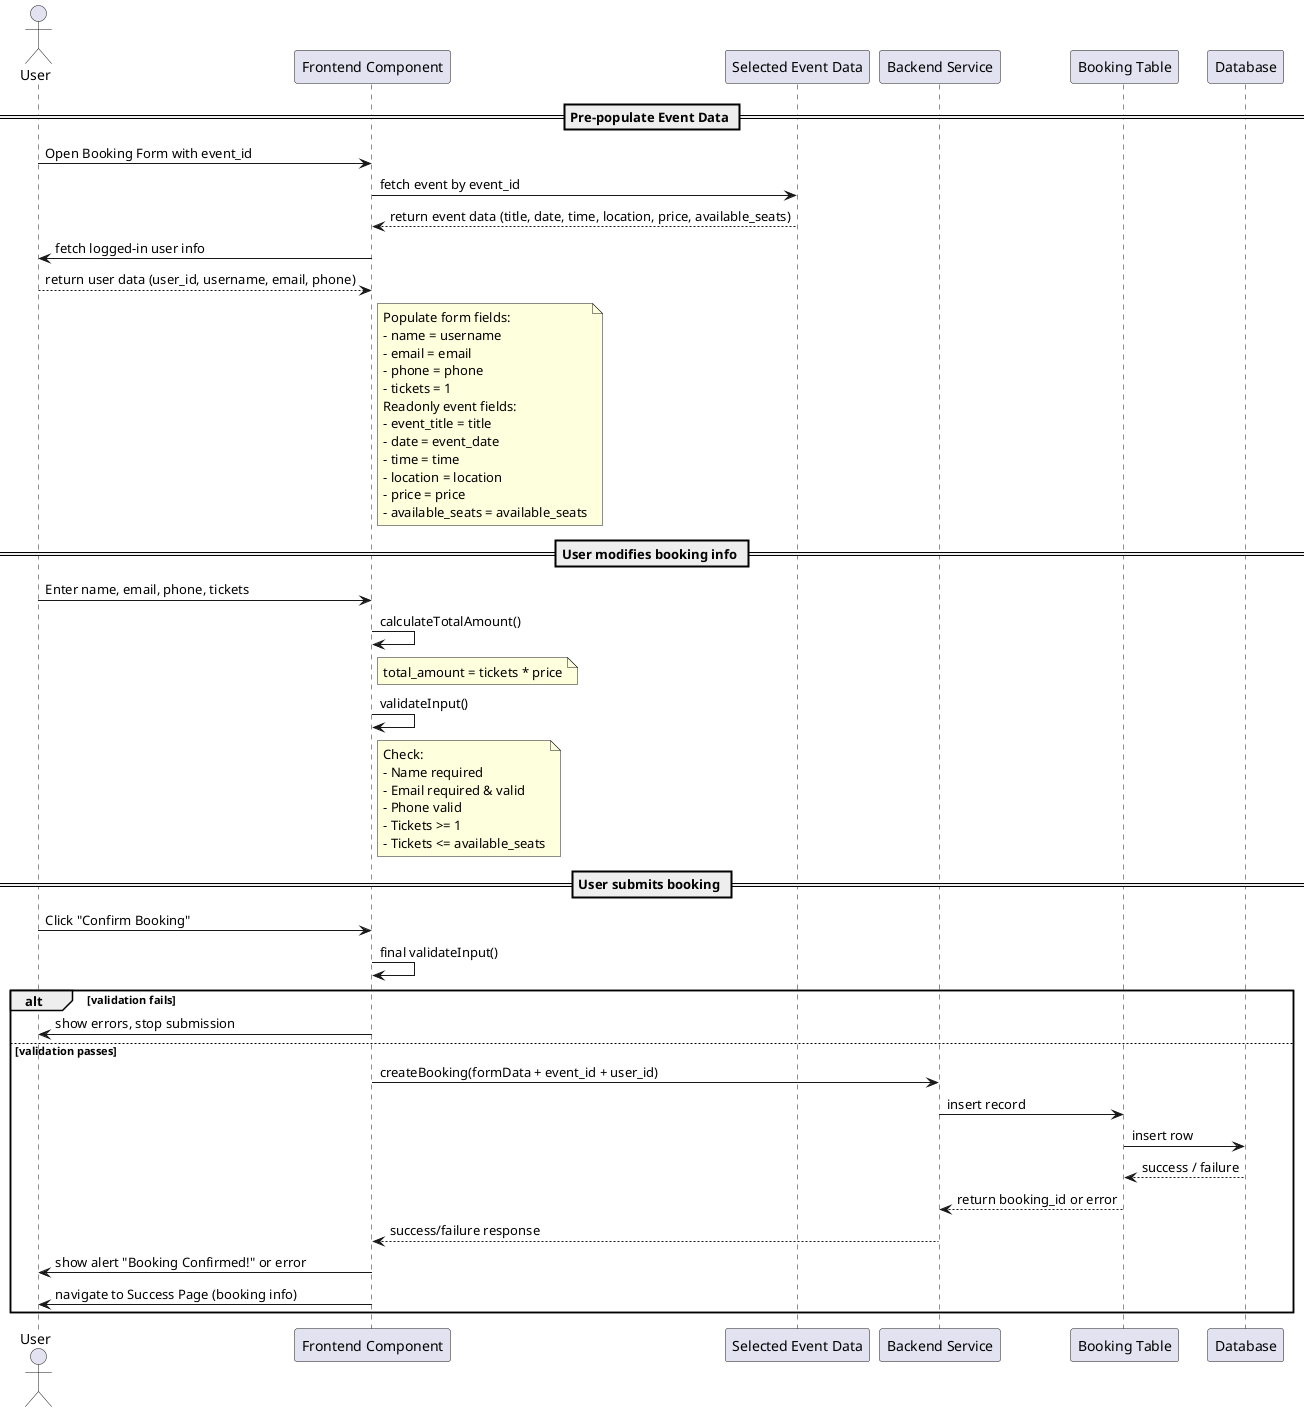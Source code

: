 @startuml
actor User
participant UserBookingForm as "Frontend Component"
participant Event as "Selected Event Data"
participant BookingService as "Backend Service"
participant Booking as "Booking Table"
participant DB as "Database"

== Pre-populate Event Data ==
User -> UserBookingForm : Open Booking Form with event_id
UserBookingForm -> Event : fetch event by event_id
Event --> UserBookingForm : return event data (title, date, time, location, price, available_seats)
UserBookingForm -> User : fetch logged-in user info
User --> UserBookingForm : return user data (user_id, username, email, phone)

note right of UserBookingForm
Populate form fields:
- name = username
- email = email
- phone = phone
- tickets = 1
Readonly event fields:
- event_title = title
- date = event_date
- time = time
- location = location
- price = price
- available_seats = available_seats
end note

== User modifies booking info ==
User -> UserBookingForm : Enter name, email, phone, tickets
UserBookingForm -> UserBookingForm : calculateTotalAmount()
note right of UserBookingForm
total_amount = tickets * price
end note

UserBookingForm -> UserBookingForm : validateInput()
note right of UserBookingForm
Check:
- Name required
- Email required & valid
- Phone valid
- Tickets >= 1
- Tickets <= available_seats
end note

== User submits booking ==
User -> UserBookingForm : Click "Confirm Booking"
UserBookingForm -> UserBookingForm : final validateInput()
alt validation fails
    UserBookingForm -> User : show errors, stop submission
else validation passes
    UserBookingForm -> BookingService : createBooking(formData + event_id + user_id)
    BookingService -> Booking : insert record
    Booking -> DB : insert row
    DB --> Booking : success / failure
    Booking --> BookingService : return booking_id or error
    BookingService --> UserBookingForm : success/failure response
    UserBookingForm -> User : show alert "Booking Confirmed!" or error
    UserBookingForm -> User : navigate to Success Page (booking info)
end
@enduml
